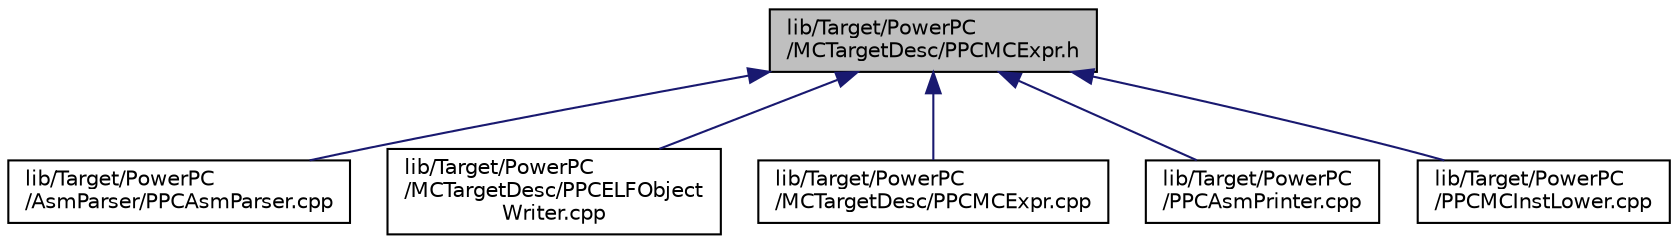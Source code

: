 digraph "lib/Target/PowerPC/MCTargetDesc/PPCMCExpr.h"
{
 // LATEX_PDF_SIZE
  bgcolor="transparent";
  edge [fontname="Helvetica",fontsize="10",labelfontname="Helvetica",labelfontsize="10"];
  node [fontname="Helvetica",fontsize="10",shape=record];
  Node1 [label="lib/Target/PowerPC\l/MCTargetDesc/PPCMCExpr.h",height=0.2,width=0.4,color="black", fillcolor="grey75", style="filled", fontcolor="black",tooltip=" "];
  Node1 -> Node2 [dir="back",color="midnightblue",fontsize="10",style="solid",fontname="Helvetica"];
  Node2 [label="lib/Target/PowerPC\l/AsmParser/PPCAsmParser.cpp",height=0.2,width=0.4,color="black",URL="$PPCAsmParser_8cpp.html",tooltip=" "];
  Node1 -> Node3 [dir="back",color="midnightblue",fontsize="10",style="solid",fontname="Helvetica"];
  Node3 [label="lib/Target/PowerPC\l/MCTargetDesc/PPCELFObject\lWriter.cpp",height=0.2,width=0.4,color="black",URL="$PPCELFObjectWriter_8cpp.html",tooltip=" "];
  Node1 -> Node4 [dir="back",color="midnightblue",fontsize="10",style="solid",fontname="Helvetica"];
  Node4 [label="lib/Target/PowerPC\l/MCTargetDesc/PPCMCExpr.cpp",height=0.2,width=0.4,color="black",URL="$PPCMCExpr_8cpp.html",tooltip=" "];
  Node1 -> Node5 [dir="back",color="midnightblue",fontsize="10",style="solid",fontname="Helvetica"];
  Node5 [label="lib/Target/PowerPC\l/PPCAsmPrinter.cpp",height=0.2,width=0.4,color="black",URL="$PPCAsmPrinter_8cpp.html",tooltip=" "];
  Node1 -> Node6 [dir="back",color="midnightblue",fontsize="10",style="solid",fontname="Helvetica"];
  Node6 [label="lib/Target/PowerPC\l/PPCMCInstLower.cpp",height=0.2,width=0.4,color="black",URL="$PPCMCInstLower_8cpp.html",tooltip=" "];
}
